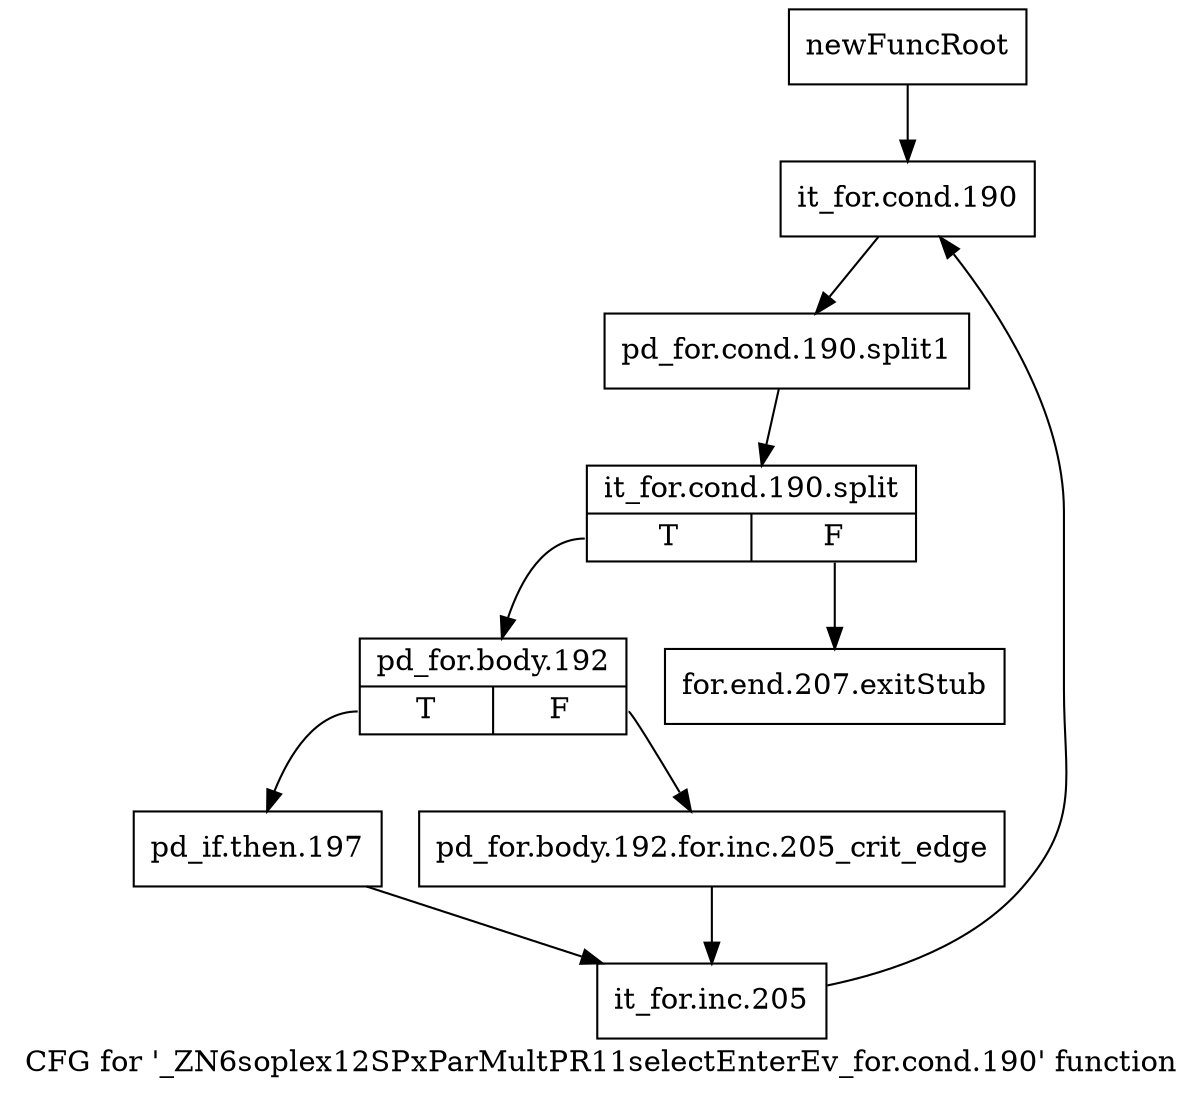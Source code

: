 digraph "CFG for '_ZN6soplex12SPxParMultPR11selectEnterEv_for.cond.190' function" {
	label="CFG for '_ZN6soplex12SPxParMultPR11selectEnterEv_for.cond.190' function";

	Node0x2ccea70 [shape=record,label="{newFuncRoot}"];
	Node0x2ccea70 -> Node0x2cceb10;
	Node0x2cceac0 [shape=record,label="{for.end.207.exitStub}"];
	Node0x2cceb10 [shape=record,label="{it_for.cond.190}"];
	Node0x2cceb10 -> Node0x34db740;
	Node0x34db740 [shape=record,label="{pd_for.cond.190.split1}"];
	Node0x34db740 -> Node0x351bda0;
	Node0x351bda0 [shape=record,label="{it_for.cond.190.split|{<s0>T|<s1>F}}"];
	Node0x351bda0:s0 -> Node0x2cceb60;
	Node0x351bda0:s1 -> Node0x2cceac0;
	Node0x2cceb60 [shape=record,label="{pd_for.body.192|{<s0>T|<s1>F}}"];
	Node0x2cceb60:s0 -> Node0x2ccec00;
	Node0x2cceb60:s1 -> Node0x2ccebb0;
	Node0x2ccebb0 [shape=record,label="{pd_for.body.192.for.inc.205_crit_edge}"];
	Node0x2ccebb0 -> Node0x2ccec50;
	Node0x2ccec00 [shape=record,label="{pd_if.then.197}"];
	Node0x2ccec00 -> Node0x2ccec50;
	Node0x2ccec50 [shape=record,label="{it_for.inc.205}"];
	Node0x2ccec50 -> Node0x2cceb10;
}
